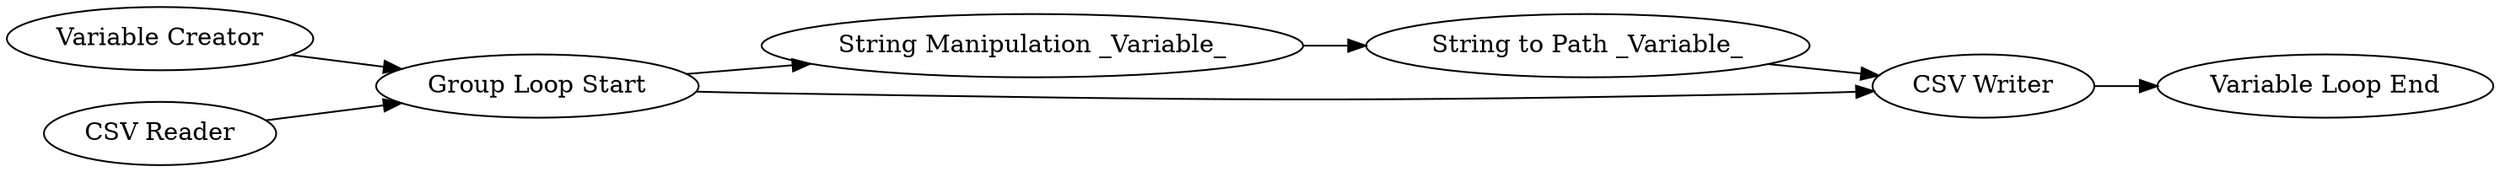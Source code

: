 digraph {
	"5998460194669433168_43" [label="String to Path _Variable_"]
	"5998460194669433168_36" [label="String Manipulation _Variable_"]
	"5998460194669433168_39" [label="Variable Loop End"]
	"5998460194669433168_42" [label="Variable Creator"]
	"5998460194669433168_44" [label="CSV Reader"]
	"5998460194669433168_32" [label="Group Loop Start"]
	"5998460194669433168_38" [label="CSV Writer"]
	"5998460194669433168_44" -> "5998460194669433168_32"
	"5998460194669433168_42" -> "5998460194669433168_32"
	"5998460194669433168_32" -> "5998460194669433168_36"
	"5998460194669433168_43" -> "5998460194669433168_38"
	"5998460194669433168_32" -> "5998460194669433168_38"
	"5998460194669433168_38" -> "5998460194669433168_39"
	"5998460194669433168_36" -> "5998460194669433168_43"
	rankdir=LR
}
